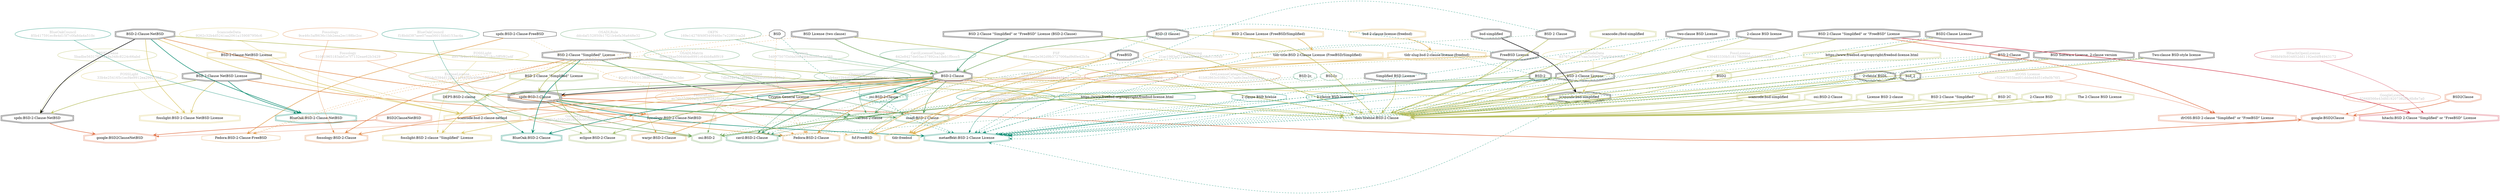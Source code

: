 strict digraph {
    node [shape=box];
    graph [splines=curved];
    366 [label="spdx:BSD-2-Clause-FreeBSD"
        ,shape=octagon];
    374 [label="SPDXLicense\n5badbe56317985249a348c8224c66abd"
        ,fontcolor=gray
        ,color="#b8bf62"
        ,fillcolor="beige;1"
        ,shape=ellipse];
    375 [label="spdx:BSD-2-Clause-NetBSD"
        ,shape=doubleoctagon];
    376 [label="BSD-2-Clause-NetBSD"
        ,shape=doubleoctagon];
    377 [label="BSD 2-Clause NetBSD License"
        ,shape=doubleoctagon];
    400 [label="SPDXLicense\n55fa592fadcdef5120e4dadd449e3473"
        ,fontcolor=gray
        ,color="#b8bf62"
        ,fillcolor="beige;1"
        ,shape=ellipse];
    401 [label="spdx:BSD-2-Clause"
        ,shape=tripleoctagon];
    402 [label="BSD-2-Clause"
        ,shape=doubleoctagon];
    403 [label="BSD 2-Clause \"Simplified\" License"
        ,shape=doubleoctagon];
    4919 [label="OSILicense\n7dbd34e7a7a629a70f4df9ccb9a898a2"
         ,fontcolor=gray
         ,color="#78ab63"
         ,fillcolor="beige;1"
         ,shape=ellipse];
    4920 [label="osi:BSD-2"
         ,color="#78ab63"
         ,shape=doubleoctagon];
    4921 [label="BSD-2"
         ,shape=doubleoctagon];
    4922 [label="BSD 2-Clause License"
         ,shape=doubleoctagon];
    4923 [label="DEP5:BSD-2-clause"
         ,color="#78ab63"
         ,shape=doubleoctagon];
    4924 [label="Simplified BSD License"
         ,shape=doubleoctagon];
    4925 [label="FreeBSD License"
         ,shape=doubleoctagon];
    5485 [label="GoogleLicense\nd85b5a5292d916689c0f35e8ebe1c47e"
         ,fontcolor=gray
         ,color="#e06f45"
         ,fillcolor="beige;1"
         ,shape=ellipse];
    5486 [label="google:BSD2ClauseNetBSD"
         ,color="#e06f45"
         ,shape=doubleoctagon];
    5487 [label=BSD2ClauseNetBSD
         ,color="#e06f45"
         ,shape=doubleoctagon];
    5488 [label="GoogleLicense\n92668566e43dfd19207382f5c6b8e7a0"
         ,fontcolor=gray
         ,color="#e06f45"
         ,fillcolor="beige;1"
         ,shape=ellipse];
    5489 [label="google:BSD2Clause"
         ,color="#e06f45"
         ,shape=doubleoctagon];
    5490 [label=BSD2Clause
         ,color="#e06f45"
         ,shape=doubleoctagon];
    5935 [label=BSD,shape=octagon];
    5940 [label="Fedora:BSD-2-Clause-FreeBSD"
         ,color="#e09d4b"
         ,shape=octagon];
    5941 [label="BSD License (two clause)"
         ,shape=doubleoctagon];
    5950 [label="FedoraEntry\nec76b53c920e6c308762828b0410ac49"
         ,fontcolor=gray
         ,color="#e09d4b"
         ,fillcolor="beige;1"
         ,shape=ellipse];
    5951 [label="Fedora:BSD-2-Clause"
         ,color="#e09d4b"
         ,shape=doubleoctagon];
    5952 [label="Cryptix General License"
         ,shape=octagon];
    8649 [label="BlueOakCouncil\nf18bdd387aee07eaa56015bbd153ac4a"
         ,fontcolor=gray
         ,color="#00876c"
         ,fillcolor="beige;1"
         ,shape=ellipse];
    8650 [label="BlueOak:BSD-2-Clause"
         ,color="#00876c"
         ,shape=doubleoctagon];
    8655 [label="BlueOakCouncil\n85b417591ec8e4d15f7c0fa8da4a510c"
         ,fontcolor=gray
         ,color="#00876c"
         ,fillcolor="beige;1"
         ,shape=ellipse];
    8656 [label="BlueOak:BSD-2-Clause-NetBSD"
         ,color="#00876c"
         ,shape=doubleoctagon];
    9614 [label="OSADLRule\nddcdaf152850b17f21b4efa36a648e32"
         ,fontcolor=gray
         ,color="#58a066"
         ,fillcolor="beige;1"
         ,shape=ellipse];
    9615 [label="osadl:BSD-2-Clause"
         ,color="#58a066"
         ,shape=doubleoctagon];
    9906 [label="OSADLMatrix\nfe962f4ae506464e8991c64bb8a8f919"
         ,fontcolor=gray
         ,color="#58a066"
         ,fillcolor="beige;1"
         ,shape=ellipse];
    10312 [label="FSF\n861cee2e362d9b3727006ad9d0e42b3a"
          ,fontcolor=gray
          ,color="#deb256"
          ,fillcolor="beige;1"
          ,shape=ellipse];
    10313 [label="fsf:FreeBSD"
          ,color="#deb256"
          ,shape=doubleoctagon];
    10314 [label=FreeBSD
          ,shape=doubleoctagon];
    10967 [label="ChooseALicense\nb4aa12b4d055182c5a1949449a56e5ff"
          ,fontcolor=gray
          ,color="#58a066"
          ,fillcolor="beige;1"
          ,shape=ellipse];
    10968 [label="cal:bsd-2-clause"
          ,color="#58a066"
          ,shape=doubleoctagon];
    12780 [label="ScancodeData\n9262c32b4d5241aa2061a159087956c6"
          ,fontcolor=gray
          ,color="#dac767"
          ,fillcolor="beige;1"
          ,shape=ellipse];
    12781 [label="scancode:bsd-2-clause-netbsd"
          ,color="#dac767"
          ,shape=doubleoctagon];
    12782 [label="BSD-2-Clause-NetBSD License"
          ,color="#dac767"
          ,shape=doubleoctagon];
    13061 [label="ScancodeData\n83767a3b137caa3a94e07beb0b40446a"
          ,fontcolor=gray
          ,color="#dac767"
          ,fillcolor="beige;1"
          ,shape=ellipse];
    13062 [label="scancode:bsd-simplified"
          ,shape=doubleoctagon];
    13063 [label="bsd-simplified"
          ,shape=doubleoctagon];
    26332 [label="Fossology\n9ce46c3af8636c1bb2eea2ec188bc2cc"
          ,fontcolor=gray
          ,color="#e18745"
          ,fillcolor="beige;1"
          ,shape=ellipse];
    26333 [label="fossology:BSD-2-Clause"
          ,color="#e18745"
          ,shape=doubleoctagon];
    26889 [label="Fossology\n51001965183abf1e7f7132eae62b3429"
          ,fontcolor=gray
          ,color="#e18745"
          ,fillcolor="beige;1"
          ,shape=ellipse];
    26890 [label="fossology:BSD-2-Clause-NetBSD"
          ,color="#e18745"
          ,shape=doubleoctagon];
    28344 [label="OKFN\n169e14278f49f340946bc7e22851ca2d"
          ,fontcolor=gray
          ,color="#379469"
          ,fillcolor="beige;1"
          ,shape=ellipse];
    28345 [label="BSD 2-Clause \"Simplified\" or \"FreeBSD\" License (BSD-2-Clause)"
          ,shape=doubleoctagon];
    28615 [label="OrtLicenseCategorization\n8bcc8002d00d77c7bcfecf40cf32aa0d"
          ,fontcolor=gray
          ,color="#dc574a"
          ,fillcolor="beige;1"
          ,shape=ellipse];
    35470 [label="OrtLicenseCategorization\n61b92863c038b27c7aa6c3ea5580a84a"
          ,fontcolor=gray
          ,color="#e18745"
          ,fillcolor="beige;1"
          ,shape=ellipse];
    36549 [label="CavilLicenseChange\n642e8427de03ac37892ca1deb1f0ccc5"
          ,fontcolor=gray
          ,color="#379469"
          ,fillcolor="beige;1"
          ,shape=ellipse];
    36550 [label="cavil:BSD-2-Clause"
          ,color="#379469"
          ,shape=doubleoctagon];
    36551 [label="BSD 2 Clause"
          ,shape=doubleoctagon];
    36552 [label="BSD 2-Clause"
          ,shape=doubleoctagon];
    36553 [label="BSD-2c"
          ,color="#379469"
          ,shape=octagon];
    36554 [label=BSD2c
          ,color="#379469"
          ,shape=octagon];
    39579 [label="MetaeffektLicense\ne874e9236eb09d467555a18b5196ba4f"
          ,fontcolor=gray
          ,color="#00876c"
          ,fillcolor="beige;1"
          ,shape=ellipse];
    39580 [label="metaeffekt:BSD 2-Clause License"
          ,color="#00876c"
          ,shape=doubleoctagon];
    39581 [label="2-clause BSD license"
          ,shape=doubleoctagon];
    39582 [label="BSD Software License, 2-clause version"
          ,shape=doubleoctagon];
    39583 [label="2-clause BSDL"
          ,shape=doubleoctagon];
    39584 [label="BSD2-Clause License"
          ,shape=doubleoctagon];
    39585 [label="Two-clause BSD-style license"
          ,shape=doubleoctagon];
    39586 [label=bsd_2
          ,shape=doubleoctagon];
    39587 [label="https://www.freebsd.org/copyright/freebsd-license.html"
          ,color="#00876c"
          ,shape=octagon];
    39589 [label="two-clause BSD License"
          ,shape=doubleoctagon];
    39590 [label="2 clause BSD license"
          ,color="#00876c"
          ,shape=octagon];
    39591 [label="2-clause BSD licenses"
          ,color="#00876c"
          ,shape=octagon];
    39592 [label="osi:BSD-2-Clause"
          ,color="#00876c"
          ,shape=doubleoctagon];
    50221 [label="WarprLicense\n92a81434b0138d61c6a073fe040a1bbc"
          ,fontcolor=gray
          ,color="#e09d4b"
          ,fillcolor="beige;1"
          ,shape=ellipse];
    50222 [label="warpr:BSD-2-Clause"
          ,color="#e09d4b"
          ,shape=doubleoctagon];
    50436 [label="FossLicense\n630483330b51817f6096dab5339343d7"
          ,fontcolor=gray
          ,color="#b8bf62"
          ,fillcolor="beige;1"
          ,shape=ellipse];
    50437 [label="foss-license:BSD-2-Clause"
          ,color="#b8bf62"
          ,shape=doubleoctagon];
    50438 [label=BSD2
          ,color="#b8bf62"
          ,shape=doubleoctagon];
    50439 [label="BSD (2 clause)"
          ,shape=doubleoctagon];
    50440 [label="BSD 2-Clause \"Simplified\" or \"FreeBSD\" License"
          ,shape=doubleoctagon];
    50441 [label="scancode://bsd-simplified"
          ,color="#b8bf62"
          ,shape=doubleoctagon];
    50442 [label="https://www.freebsd.org/copyright/freebsd-license.html"
          ,color="#b8bf62"
          ,shape=doubleoctagon];
    50443 [label="scancode:bsd-simplified"
          ,color="#b8bf62"
          ,shape=doubleoctagon];
    50444 [label="osi:BSD-2-Clause"
          ,color="#b8bf62"
          ,shape=doubleoctagon];
    50445 [label="License BSD 2-clause"
          ,color="#b8bf62"
          ,shape=doubleoctagon];
    50446 [label="BSD 2-Clause \"Simplified\""
          ,color="#b8bf62"
          ,shape=doubleoctagon];
    50447 [label="BSD 2C"
          ,color="#b8bf62"
          ,shape=doubleoctagon];
    50448 [label="2-Clause BSD"
          ,color="#b8bf62"
          ,shape=doubleoctagon];
    50449 [label="The 2-Clause BSD License"
          ,color="#b8bf62"
          ,shape=doubleoctagon];
    51049 [label="FOSSLight\nd957fe4ec177759e8218cc5ff5f82a4f"
          ,fontcolor=gray
          ,color="#dac767"
          ,fillcolor="beige;1"
          ,shape=ellipse];
    51050 [label="fosslight:BSD 2-clause \"Simplified\" License"
          ,color="#dac767"
          ,shape=doubleoctagon];
    51264 [label="FOSSLight\n33b4e254165c1ecf4e9912ea29917f0d"
          ,fontcolor=gray
          ,color="#dac767"
          ,fillcolor="beige;1"
          ,shape=ellipse];
    51265 [label="fosslight:BSD 2-Clause NetBSD License"
          ,color="#dac767"
          ,shape=doubleoctagon];
    51359 [label="HitachiOpenLicense\n366bf40b934852dd1192ed4f84943172"
          ,fontcolor=gray
          ,color="#d43d51"
          ,fillcolor="beige;1"
          ,shape=ellipse];
    51360 [label="hitachi:BSD 2-Clause \"Simplified\" or \"FreeBSD\" License"
          ,color="#d43d51"
          ,shape=doubleoctagon];
    54338 [label="EclipseLicense\n771dc5394d12bf21116a504c059e9cdf"
          ,fontcolor=gray
          ,color="#98b561"
          ,fillcolor="beige;1"
          ,shape=ellipse];
    54339 [label="eclipse:BSD-2-Clause"
          ,color="#98b561"
          ,shape=doubleoctagon];
    54340 [label="BSD 2-Clause “Simplified” License"
          ,color="#98b561"
          ,shape=doubleoctagon];
    54496 [label="ifrOSS License\nc52b97855bed01ddded4d51e9a0b76f1"
          ,fontcolor=gray
          ,color="#e06f45"
          ,fillcolor="beige;1"
          ,shape=ellipse];
    54497 [label="ifrOSS:BSD 2-clause \"Simplified\" or \"FreeBSD\" License"
          ,color="#e06f45"
          ,shape=doubleoctagon];
    56142 [label="TLDRNaming\n21ac1983ef775beb86d391f4a011f049"
          ,fontcolor=gray
          ,color="#deb256"
          ,fillcolor="beige;1"
          ,shape=ellipse];
    56143 [label="tldr:freebsd"
          ,color="#deb256"
          ,shape=doubleoctagon];
    56144 [label="tldr-slug:bsd-2-clause-license-(freebsd)"
          ,color="#deb256"
          ,shape=doubleoctagon];
    56145 [label="bsd-2-clause-license-(freebsd)"
          ,color="#deb256"
          ,shape=doubleoctagon];
    56146 [label="tldr-title:BSD 2-Clause License (FreeBSD/Simplified)"
          ,color="#deb256"
          ,shape=doubleoctagon];
    56147 [label="BSD 2-Clause License (FreeBSD/Simplified)"
          ,color="#deb256"
          ,shape=doubleoctagon];
    58450 [label="Curation\n54997507f3d4a59e49f4dbddfba4e088"
          ,fontcolor=gray
          ,color="#78ab63"
          ,fillcolor="beige;1"
          ,shape=ellipse];
    366 -> 5940 [style=bold
                ,arrowhead=vee
                ,weight=0.7
                ,color="#e09d4b"];
    366 -> 10313 [style=dashed
                 ,arrowhead=vee
                 ,weight=0.5
                 ,color="#deb256"];
    374 -> 375 [weight=0.5
               ,color="#b8bf62"];
    375 -> 5486 [style=bold
                ,arrowhead=vee
                ,weight=0.7
                ,color="#e06f45"];
    376 -> 375 [style=bold
               ,arrowhead=vee
               ,weight=0.7];
    376 -> 8656 [style=bold
                ,arrowhead=vee
                ,weight=0.7
                ,color="#00876c"];
    376 -> 12781 [style=bold
                 ,arrowhead=vee
                 ,weight=0.7
                 ,color="#dac767"];
    376 -> 26890 [style=bold
                 ,arrowhead=vee
                 ,weight=0.7
                 ,color="#e18745"];
    376 -> 50437 [style=bold
                 ,arrowhead=vee
                 ,weight=0.7
                 ,color="#b8bf62"];
    376 -> 51265 [style=bold
                 ,arrowhead=vee
                 ,weight=0.7
                 ,color="#dac767"];
    377 -> 375 [style=bold
               ,arrowhead=vee
               ,weight=0.7
               ,color="#b8bf62"];
    377 -> 8656 [style=bold
                ,arrowhead=vee
                ,weight=0.7
                ,color="#00876c"];
    377 -> 26890 [style=bold
                 ,arrowhead=vee
                 ,weight=0.7
                 ,color="#e18745"];
    377 -> 51265 [style=bold
                 ,arrowhead=vee
                 ,weight=0.7
                 ,color="#dac767"];
    400 -> 401 [weight=0.5
               ,color="#b8bf62"];
    401 -> 4920 [style=bold
                ,arrowhead=vee
                ,weight=0.7
                ,color="#78ab63"];
    401 -> 5489 [style=bold
                ,arrowhead=vee
                ,weight=0.7
                ,color="#e06f45"];
    401 -> 5951 [style=bold
                ,arrowhead=vee
                ,weight=0.7
                ,color="#e09d4b"];
    401 -> 9615 [style=bold
                ,arrowhead=vee
                ,weight=0.7
                ,color="#58a066"];
    401 -> 10968 [style=bold
                 ,arrowhead=vee
                 ,weight=0.7
                 ,color="#58a066"];
    401 -> 39580 [style=bold
                 ,arrowhead=vee
                 ,weight=0.7
                 ,color="#00876c"];
    402 -> 401 [style=bold
               ,arrowhead=vee
               ,weight=0.7];
    402 -> 4923 [style=bold
                ,arrowhead=vee
                ,weight=0.7
                ,color="#78ab63"];
    402 -> 5951 [style=bold
                ,arrowhead=vee
                ,weight=0.7
                ,color="#e09d4b"];
    402 -> 8650 [style=bold
                ,arrowhead=vee
                ,weight=0.7
                ,color="#00876c"];
    402 -> 9615 [style=bold
                ,arrowhead=vee
                ,weight=0.7
                ,color="#58a066"];
    402 -> 10968 [style=bold
                 ,arrowhead=vee
                 ,weight=0.7
                 ,color="#58a066"];
    402 -> 13062 [style=bold
                 ,arrowhead=vee
                 ,weight=0.7
                 ,color="#dac767"];
    402 -> 26333 [style=bold
                 ,arrowhead=vee
                 ,weight=0.7
                 ,color="#e18745"];
    402 -> 36550 [style=bold
                 ,arrowhead=vee
                 ,weight=0.7
                 ,color="#379469"];
    402 -> 36550 [style=bold
                 ,arrowhead=vee
                 ,weight=0.7
                 ,color="#379469"];
    402 -> 39592 [style=bold
                 ,arrowhead=vee
                 ,weight=0.7
                 ,color="#00876c"];
    402 -> 50222 [style=bold
                 ,arrowhead=vee
                 ,weight=0.7
                 ,color="#e09d4b"];
    402 -> 50437 [style=bold
                 ,arrowhead=vee
                 ,weight=0.7
                 ,color="#b8bf62"];
    402 -> 51050 [style=bold
                 ,arrowhead=vee
                 ,weight=0.7
                 ,color="#dac767"];
    402 -> 54339 [style=bold
                 ,arrowhead=vee
                 ,weight=0.7
                 ,color="#98b561"];
    403 -> 401 [style=bold
               ,arrowhead=vee
               ,weight=0.7
               ,color="#b8bf62"];
    403 -> 8650 [style=bold
                ,arrowhead=vee
                ,weight=0.7
                ,color="#00876c"];
    403 -> 10968 [style=bold
                 ,arrowhead=vee
                 ,weight=0.7
                 ,color="#58a066"];
    403 -> 26333 [style=bold
                 ,arrowhead=vee
                 ,weight=0.7
                 ,color="#e18745"];
    403 -> 50437 [style=bold
                 ,arrowhead=vee
                 ,weight=0.7
                 ,color="#b8bf62"];
    403 -> 51050 [style=bold
                 ,arrowhead=vee
                 ,weight=0.7
                 ,color="#dac767"];
    4919 -> 4920 [weight=0.5
                 ,color="#78ab63"];
    4921 -> 4920 [style=bold
                 ,arrowhead=vee
                 ,weight=0.7
                 ,color="#78ab63"];
    4921 -> 39580 [style=dashed
                  ,arrowhead=vee
                  ,weight=0.5
                  ,color="#00876c"];
    4921 -> 50437 [style=bold
                  ,arrowhead=vee
                  ,weight=0.7
                  ,color="#b8bf62"];
    4922 -> 4920 [style=bold
                 ,arrowhead=vee
                 ,weight=0.7
                 ,color="#78ab63"];
    4922 -> 39580 [style=bold
                  ,arrowhead=vee
                  ,weight=0.7
                  ,color="#00876c"];
    4922 -> 50437 [style=bold
                  ,arrowhead=vee
                  ,weight=0.7
                  ,color="#b8bf62"];
    4923 -> 4920 [style=bold
                 ,arrowhead=vee
                 ,weight=0.7
                 ,color="#78ab63"];
    4924 -> 4920 [style=dashed
                 ,arrowhead=vee
                 ,weight=0.5
                 ,color="#78ab63"];
    4924 -> 50437 [style=bold
                  ,arrowhead=vee
                  ,weight=0.7
                  ,color="#b8bf62"];
    4925 -> 4920 [style=dashed
                 ,arrowhead=vee
                 ,weight=0.5
                 ,color="#78ab63"];
    4925 -> 10313 [style=bold
                  ,arrowhead=vee
                  ,weight=0.7
                  ,color="#deb256"];
    4925 -> 39580 [style=dashed
                  ,arrowhead=vee
                  ,weight=0.5
                  ,color="#00876c"];
    4925 -> 50437 [style=bold
                  ,arrowhead=vee
                  ,weight=0.7
                  ,color="#b8bf62"];
    5485 -> 5486 [weight=0.5
                 ,color="#e06f45"];
    5487 -> 5486 [style=bold
                 ,arrowhead=vee
                 ,weight=0.7
                 ,color="#e06f45"];
    5488 -> 5489 [weight=0.5
                 ,color="#e06f45"];
    5490 -> 5489 [style=bold
                 ,arrowhead=vee
                 ,weight=0.7
                 ,color="#e06f45"];
    5935 -> 5940 [style=dashed
                 ,arrowhead=vee
                 ,weight=0.5
                 ,color="#e09d4b"];
    5935 -> 5951 [style=dashed
                 ,arrowhead=vee
                 ,weight=0.5
                 ,color="#e09d4b"];
    5935 -> 39580 [style=dashed
                  ,arrowhead=vee
                  ,weight=0.5
                  ,color="#00876c"];
    5941 -> 402 [style=bold
                ,arrowhead=vee
                ,weight=0.7
                ,color="#78ab63"];
    5941 -> 5940 [style=dashed
                 ,arrowhead=vee
                 ,weight=0.5
                 ,color="#e09d4b"];
    5941 -> 50437 [style=bold
                  ,arrowhead=vee
                  ,weight=0.7
                  ,color="#b8bf62"];
    5950 -> 5951 [weight=0.5
                 ,color="#e09d4b"];
    5952 -> 5951 [style=dashed
                 ,arrowhead=vee
                 ,weight=0.5
                 ,color="#e09d4b"];
    8649 -> 8650 [weight=0.5
                 ,color="#00876c"];
    8655 -> 8656 [weight=0.5
                 ,color="#00876c"];
    9614 -> 9615 [weight=0.5
                 ,color="#58a066"];
    9906 -> 9615 [weight=0.5
                 ,color="#58a066"];
    10312 -> 10313 [weight=0.5
                   ,color="#deb256"];
    10314 -> 10313 [style=bold
                   ,arrowhead=vee
                   ,weight=0.7
                   ,color="#deb256"];
    10314 -> 56143 [style=bold
                   ,arrowhead=vee
                   ,weight=0.7
                   ,color="#deb256"];
    10967 -> 10968 [weight=0.5
                   ,color="#58a066"];
    12780 -> 12781 [weight=0.5
                   ,color="#dac767"];
    12782 -> 12781 [style=bold
                   ,arrowhead=vee
                   ,weight=0.7
                   ,color="#dac767"];
    13061 -> 13062 [weight=0.5
                   ,color="#dac767"];
    13062 -> 39580 [style=dashed
                   ,arrowhead=vee
                   ,weight=0.5
                   ,color="#00876c"];
    13062 -> 50437 [style=bold
                   ,arrowhead=vee
                   ,weight=0.7
                   ,color="#b8bf62"];
    13063 -> 13062 [style=bold
                   ,arrowhead=vee
                   ,weight=0.7];
    26332 -> 26333 [weight=0.5
                   ,color="#e18745"];
    26889 -> 26890 [weight=0.5
                   ,color="#e18745"];
    28344 -> 402 [weight=0.5
                 ,color="#379469"];
    28345 -> 402 [style=bold
                 ,arrowhead=vee
                 ,weight=0.7
                 ,color="#379469"];
    28345 -> 50437 [style=bold
                   ,arrowhead=vee
                   ,weight=0.7
                   ,color="#b8bf62"];
    28615 -> 401 [weight=0.5
                 ,color="#dc574a"];
    35470 -> 401 [weight=0.5
                 ,color="#e18745"];
    36549 -> 36550 [weight=0.5
                   ,color="#379469"];
    36551 -> 36550 [style=dashed
                   ,arrowhead=vee
                   ,weight=0.5
                   ,color="#379469"];
    36551 -> 39580 [style=dashed
                   ,arrowhead=vee
                   ,weight=0.5
                   ,color="#00876c"];
    36551 -> 50437 [style=bold
                   ,arrowhead=vee
                   ,weight=0.7
                   ,color="#b8bf62"];
    36552 -> 36550 [style=dashed
                   ,arrowhead=vee
                   ,weight=0.5
                   ,color="#379469"];
    36552 -> 39580 [style=dashed
                   ,arrowhead=vee
                   ,weight=0.5
                   ,color="#00876c"];
    36552 -> 50437 [style=bold
                   ,arrowhead=vee
                   ,weight=0.7
                   ,color="#b8bf62"];
    36553 -> 36550 [style=dashed
                   ,arrowhead=vee
                   ,weight=0.5
                   ,color="#379469"];
    36554 -> 36550 [style=dashed
                   ,arrowhead=vee
                   ,weight=0.5
                   ,color="#379469"];
    39579 -> 39580 [weight=0.5
                   ,color="#00876c"];
    39581 -> 39580 [style=dashed
                   ,arrowhead=vee
                   ,weight=0.5
                   ,color="#00876c"];
    39581 -> 50437 [style=bold
                   ,arrowhead=vee
                   ,weight=0.7
                   ,color="#b8bf62"];
    39582 -> 39580 [style=dashed
                   ,arrowhead=vee
                   ,weight=0.5
                   ,color="#00876c"];
    39582 -> 50437 [style=bold
                   ,arrowhead=vee
                   ,weight=0.7
                   ,color="#b8bf62"];
    39583 -> 39580 [style=dashed
                   ,arrowhead=vee
                   ,weight=0.5
                   ,color="#00876c"];
    39583 -> 50437 [style=bold
                   ,arrowhead=vee
                   ,weight=0.7
                   ,color="#b8bf62"];
    39584 -> 39580 [style=dashed
                   ,arrowhead=vee
                   ,weight=0.5
                   ,color="#00876c"];
    39584 -> 50437 [style=bold
                   ,arrowhead=vee
                   ,weight=0.7
                   ,color="#b8bf62"];
    39585 -> 39580 [style=dashed
                   ,arrowhead=vee
                   ,weight=0.5
                   ,color="#00876c"];
    39585 -> 50437 [style=bold
                   ,arrowhead=vee
                   ,weight=0.7
                   ,color="#b8bf62"];
    39586 -> 39580 [style=dashed
                   ,arrowhead=vee
                   ,weight=0.5
                   ,color="#00876c"];
    39586 -> 50437 [style=bold
                   ,arrowhead=vee
                   ,weight=0.7
                   ,color="#b8bf62"];
    39587 -> 39580 [style=dashed
                   ,arrowhead=vee
                   ,weight=0.5
                   ,color="#00876c"];
    39589 -> 39580 [style=dashed
                   ,arrowhead=vee
                   ,weight=0.5
                   ,color="#00876c"];
    39589 -> 50437 [style=bold
                   ,arrowhead=vee
                   ,weight=0.7
                   ,color="#b8bf62"];
    39590 -> 39580 [style=dashed
                   ,arrowhead=vee
                   ,weight=0.5
                   ,color="#00876c"];
    39591 -> 39580 [style=dashed
                   ,arrowhead=vee
                   ,weight=0.5
                   ,color="#00876c"];
    39592 -> 39580 [style=dashed
                   ,arrowhead=vee
                   ,weight=0.5
                   ,color="#00876c"];
    50221 -> 50222 [weight=0.5
                   ,color="#e09d4b"];
    50436 -> 50437 [weight=0.5
                   ,color="#b8bf62"];
    50438 -> 50437 [style=bold
                   ,arrowhead=vee
                   ,weight=0.7
                   ,color="#b8bf62"];
    50439 -> 402 [style=bold
                 ,arrowhead=vee
                 ,weight=0.7
                 ,color="#78ab63"];
    50439 -> 50437 [style=bold
                   ,arrowhead=vee
                   ,weight=0.7
                   ,color="#b8bf62"];
    50440 -> 50437 [style=bold
                   ,arrowhead=vee
                   ,weight=0.7
                   ,color="#b8bf62"];
    50440 -> 51360 [style=bold
                   ,arrowhead=vee
                   ,weight=0.7
                   ,color="#d43d51"];
    50440 -> 54497 [style=bold
                   ,arrowhead=vee
                   ,weight=0.7
                   ,color="#e06f45"];
    50440 -> 54497 [style=bold
                   ,arrowhead=vee
                   ,weight=0.7
                   ,color="#e06f45"];
    50441 -> 50437 [style=bold
                   ,arrowhead=vee
                   ,weight=0.7
                   ,color="#b8bf62"];
    50442 -> 50437 [style=bold
                   ,arrowhead=vee
                   ,weight=0.7
                   ,color="#b8bf62"];
    50443 -> 50437 [style=bold
                   ,arrowhead=vee
                   ,weight=0.7
                   ,color="#b8bf62"];
    50444 -> 50437 [style=bold
                   ,arrowhead=vee
                   ,weight=0.7
                   ,color="#b8bf62"];
    50445 -> 50437 [style=bold
                   ,arrowhead=vee
                   ,weight=0.7
                   ,color="#b8bf62"];
    50446 -> 50437 [style=bold
                   ,arrowhead=vee
                   ,weight=0.7
                   ,color="#b8bf62"];
    50447 -> 50437 [style=bold
                   ,arrowhead=vee
                   ,weight=0.7
                   ,color="#b8bf62"];
    50448 -> 50437 [style=bold
                   ,arrowhead=vee
                   ,weight=0.7
                   ,color="#b8bf62"];
    50449 -> 50437 [style=bold
                   ,arrowhead=vee
                   ,weight=0.7
                   ,color="#b8bf62"];
    51049 -> 51050 [weight=0.5
                   ,color="#dac767"];
    51264 -> 51265 [weight=0.5
                   ,color="#dac767"];
    51359 -> 51360 [weight=0.5
                   ,color="#d43d51"];
    54338 -> 54339 [weight=0.5
                   ,color="#98b561"];
    54340 -> 54339 [style=bold
                   ,arrowhead=vee
                   ,weight=0.7
                   ,color="#98b561"];
    54496 -> 54497 [weight=0.5
                   ,color="#e06f45"];
    56142 -> 56143 [weight=0.5
                   ,color="#deb256"];
    56144 -> 56143 [style=bold
                   ,arrowhead=vee
                   ,weight=0.7
                   ,color="#deb256"];
    56145 -> 56144 [style=bold
                   ,arrowhead=vee
                   ,weight=0.7
                   ,color="#deb256"];
    56146 -> 56143 [style=bold
                   ,arrowhead=vee
                   ,weight=0.7
                   ,color="#deb256"];
    56147 -> 56146 [style=bold
                   ,arrowhead=vee
                   ,weight=0.7
                   ,color="#deb256"];
    58450 -> 402 [weight=0.5
                 ,color="#78ab63"];
}
